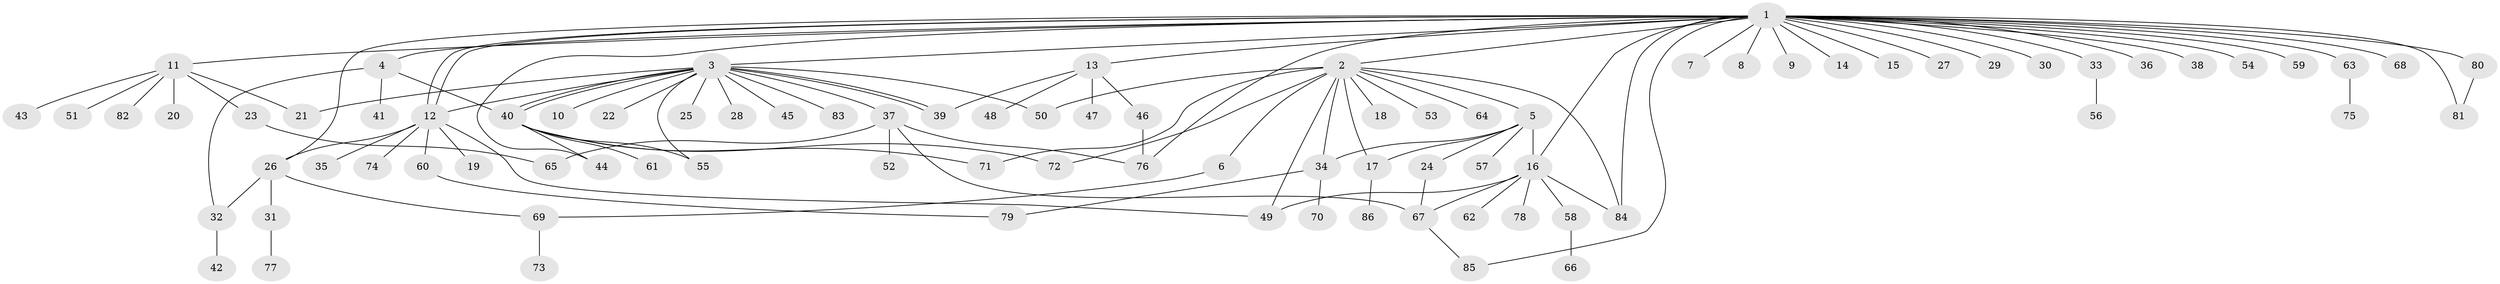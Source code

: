 // Generated by graph-tools (version 1.1) at 2025/11/02/27/25 16:11:11]
// undirected, 86 vertices, 115 edges
graph export_dot {
graph [start="1"]
  node [color=gray90,style=filled];
  1;
  2;
  3;
  4;
  5;
  6;
  7;
  8;
  9;
  10;
  11;
  12;
  13;
  14;
  15;
  16;
  17;
  18;
  19;
  20;
  21;
  22;
  23;
  24;
  25;
  26;
  27;
  28;
  29;
  30;
  31;
  32;
  33;
  34;
  35;
  36;
  37;
  38;
  39;
  40;
  41;
  42;
  43;
  44;
  45;
  46;
  47;
  48;
  49;
  50;
  51;
  52;
  53;
  54;
  55;
  56;
  57;
  58;
  59;
  60;
  61;
  62;
  63;
  64;
  65;
  66;
  67;
  68;
  69;
  70;
  71;
  72;
  73;
  74;
  75;
  76;
  77;
  78;
  79;
  80;
  81;
  82;
  83;
  84;
  85;
  86;
  1 -- 2;
  1 -- 3;
  1 -- 4;
  1 -- 7;
  1 -- 8;
  1 -- 9;
  1 -- 11;
  1 -- 12;
  1 -- 12;
  1 -- 13;
  1 -- 14;
  1 -- 15;
  1 -- 16;
  1 -- 26;
  1 -- 27;
  1 -- 29;
  1 -- 30;
  1 -- 33;
  1 -- 36;
  1 -- 38;
  1 -- 44;
  1 -- 54;
  1 -- 59;
  1 -- 63;
  1 -- 68;
  1 -- 76;
  1 -- 80;
  1 -- 81;
  1 -- 84;
  1 -- 85;
  2 -- 5;
  2 -- 6;
  2 -- 17;
  2 -- 18;
  2 -- 34;
  2 -- 49;
  2 -- 50;
  2 -- 53;
  2 -- 64;
  2 -- 71;
  2 -- 72;
  2 -- 84;
  3 -- 10;
  3 -- 12;
  3 -- 21;
  3 -- 22;
  3 -- 25;
  3 -- 28;
  3 -- 37;
  3 -- 39;
  3 -- 39;
  3 -- 40;
  3 -- 40;
  3 -- 45;
  3 -- 50;
  3 -- 55;
  3 -- 83;
  4 -- 32;
  4 -- 40;
  4 -- 41;
  5 -- 16;
  5 -- 17;
  5 -- 24;
  5 -- 34;
  5 -- 57;
  6 -- 69;
  11 -- 20;
  11 -- 21;
  11 -- 23;
  11 -- 43;
  11 -- 51;
  11 -- 82;
  12 -- 19;
  12 -- 26;
  12 -- 35;
  12 -- 49;
  12 -- 60;
  12 -- 74;
  13 -- 39;
  13 -- 46;
  13 -- 47;
  13 -- 48;
  16 -- 49;
  16 -- 58;
  16 -- 62;
  16 -- 67;
  16 -- 78;
  16 -- 84;
  17 -- 86;
  23 -- 65;
  24 -- 67;
  26 -- 31;
  26 -- 32;
  26 -- 69;
  31 -- 77;
  32 -- 42;
  33 -- 56;
  34 -- 70;
  34 -- 79;
  37 -- 52;
  37 -- 65;
  37 -- 67;
  37 -- 76;
  40 -- 44;
  40 -- 55;
  40 -- 61;
  40 -- 71;
  40 -- 72;
  46 -- 76;
  58 -- 66;
  60 -- 79;
  63 -- 75;
  67 -- 85;
  69 -- 73;
  80 -- 81;
}
